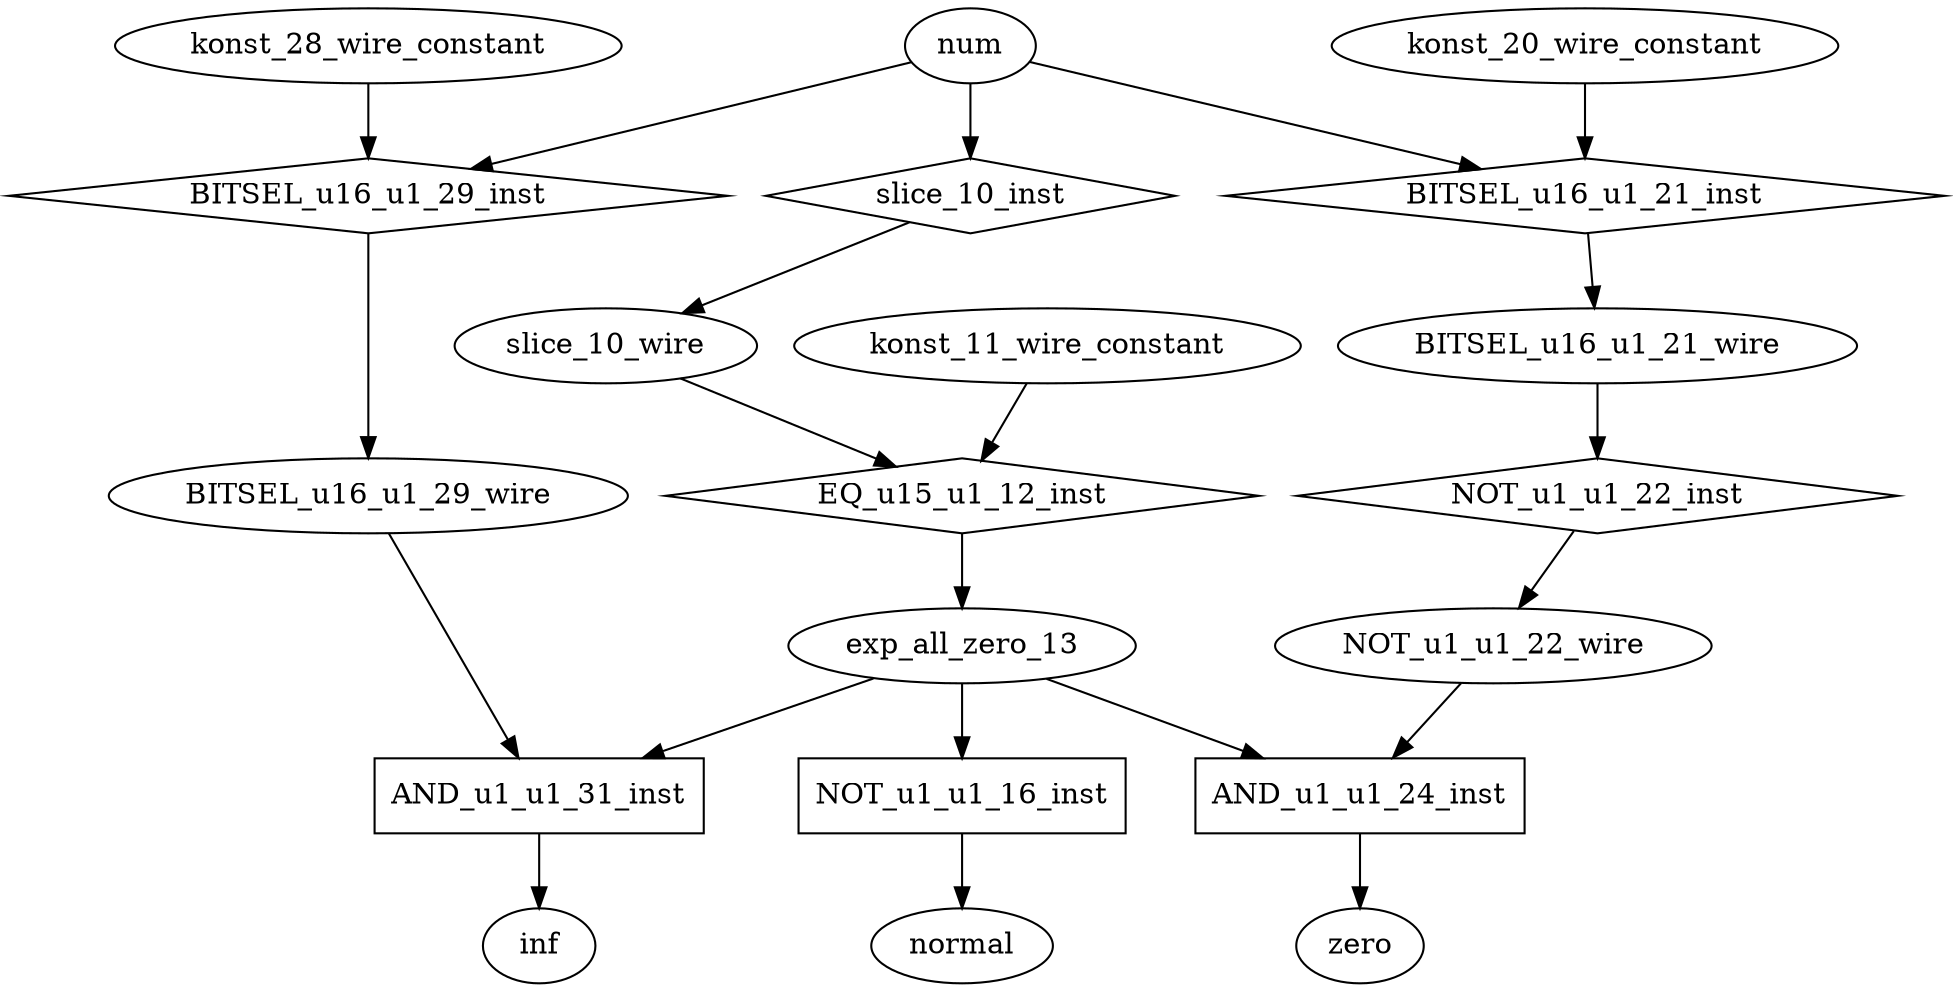 digraph data_path {
  BITSEL_u16_u1_21_wire [shape=ellipse];
  BITSEL_u16_u1_29_wire [shape=ellipse];
  NOT_u1_u1_22_wire [shape=ellipse];
  exp_all_zero_13 [shape=ellipse];
  konst_11_wire_constant [shape=ellipse];
  konst_20_wire_constant [shape=ellipse];
  konst_28_wire_constant [shape=ellipse];
  slice_10_wire [shape=ellipse];
  AND_u1_u1_24_inst [shape=rectangle];
NOT_u1_u1_22_wire  -> AND_u1_u1_24_inst;
exp_all_zero_13  -> AND_u1_u1_24_inst;
AND_u1_u1_24_inst -> zero;
  AND_u1_u1_31_inst [shape=rectangle];
BITSEL_u16_u1_29_wire  -> AND_u1_u1_31_inst;
exp_all_zero_13  -> AND_u1_u1_31_inst;
AND_u1_u1_31_inst -> inf;
  BITSEL_u16_u1_21_inst [shape=diamond];
num  -> BITSEL_u16_u1_21_inst;
konst_20_wire_constant  -> BITSEL_u16_u1_21_inst;
BITSEL_u16_u1_21_inst -> BITSEL_u16_u1_21_wire;
  BITSEL_u16_u1_29_inst [shape=diamond];
num  -> BITSEL_u16_u1_29_inst;
konst_28_wire_constant  -> BITSEL_u16_u1_29_inst;
BITSEL_u16_u1_29_inst -> BITSEL_u16_u1_29_wire;
  EQ_u15_u1_12_inst [shape=diamond];
slice_10_wire  -> EQ_u15_u1_12_inst;
konst_11_wire_constant  -> EQ_u15_u1_12_inst;
EQ_u15_u1_12_inst -> exp_all_zero_13;
  NOT_u1_u1_16_inst [shape=rectangle];
exp_all_zero_13  -> NOT_u1_u1_16_inst;
NOT_u1_u1_16_inst -> normal;
  NOT_u1_u1_22_inst [shape=diamond];
BITSEL_u16_u1_21_wire  -> NOT_u1_u1_22_inst;
NOT_u1_u1_22_inst -> NOT_u1_u1_22_wire;
  slice_10_inst [shape=diamond];
num  -> slice_10_inst;
slice_10_inst -> slice_10_wire;
}
